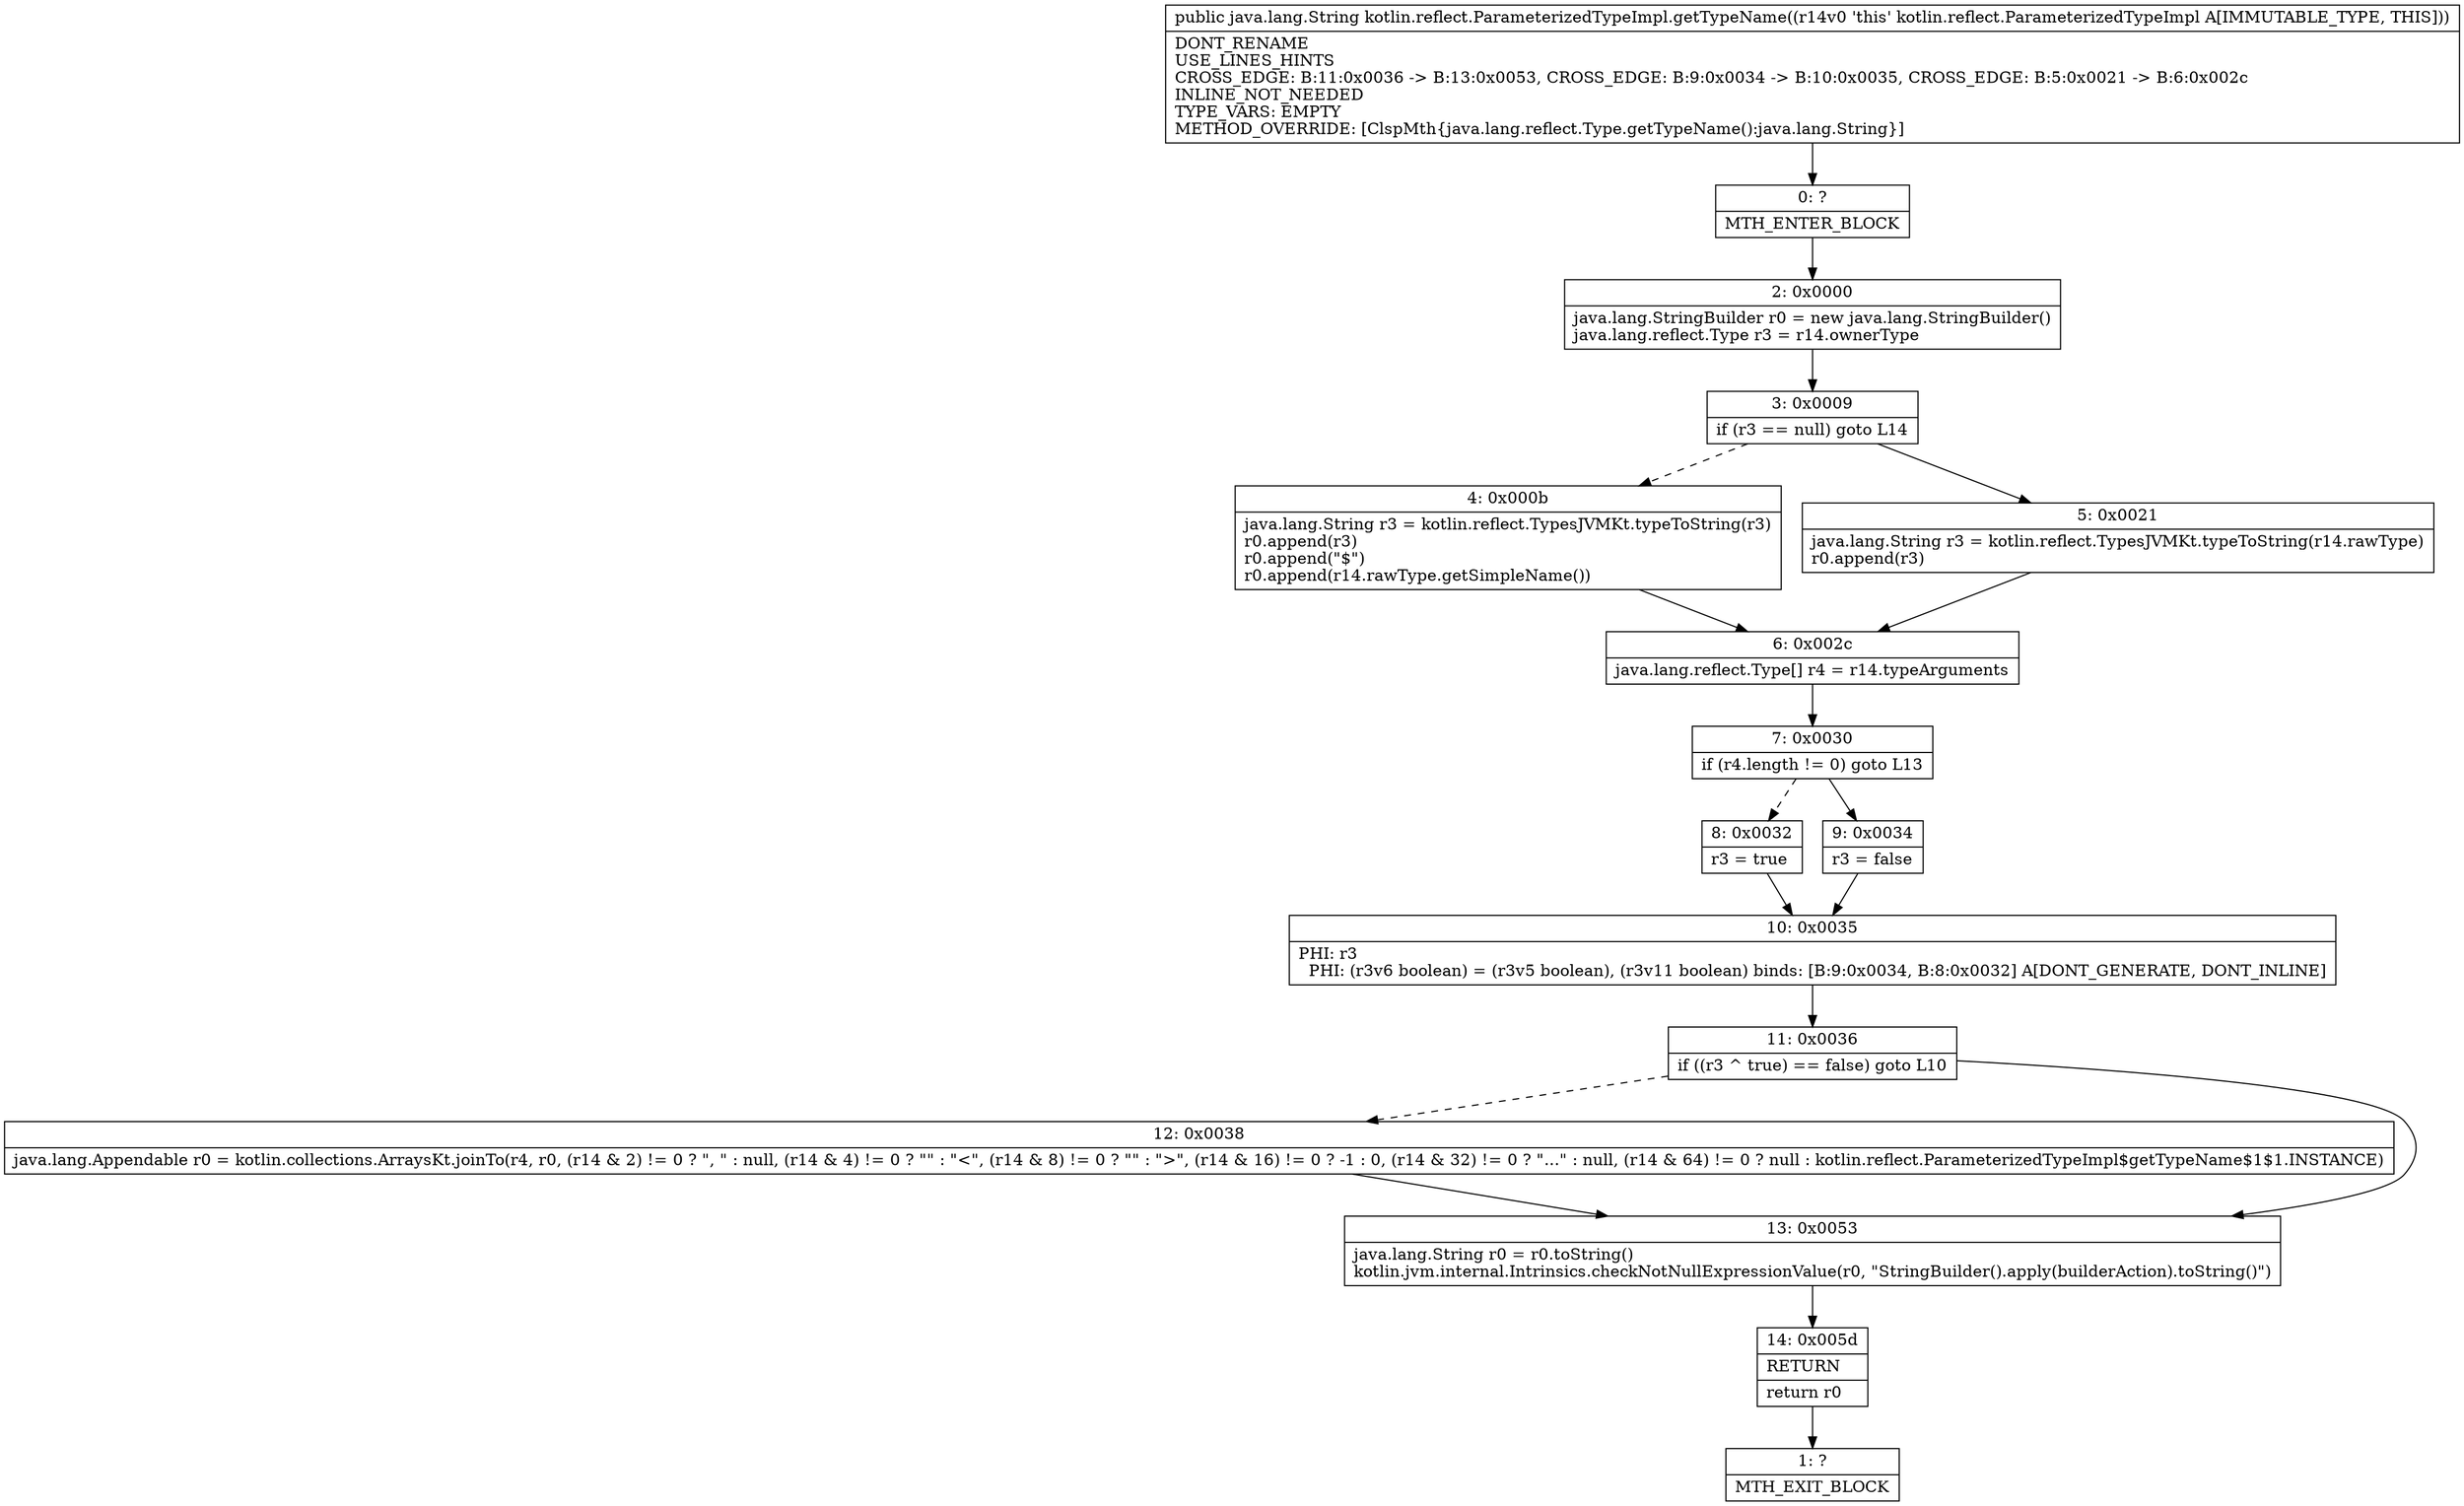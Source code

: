 digraph "CFG forkotlin.reflect.ParameterizedTypeImpl.getTypeName()Ljava\/lang\/String;" {
Node_0 [shape=record,label="{0\:\ ?|MTH_ENTER_BLOCK\l}"];
Node_2 [shape=record,label="{2\:\ 0x0000|java.lang.StringBuilder r0 = new java.lang.StringBuilder()\ljava.lang.reflect.Type r3 = r14.ownerType\l}"];
Node_3 [shape=record,label="{3\:\ 0x0009|if (r3 == null) goto L14\l}"];
Node_4 [shape=record,label="{4\:\ 0x000b|java.lang.String r3 = kotlin.reflect.TypesJVMKt.typeToString(r3)\lr0.append(r3)\lr0.append(\"$\")\lr0.append(r14.rawType.getSimpleName())\l}"];
Node_6 [shape=record,label="{6\:\ 0x002c|java.lang.reflect.Type[] r4 = r14.typeArguments\l}"];
Node_7 [shape=record,label="{7\:\ 0x0030|if (r4.length != 0) goto L13\l}"];
Node_8 [shape=record,label="{8\:\ 0x0032|r3 = true\l}"];
Node_10 [shape=record,label="{10\:\ 0x0035|PHI: r3 \l  PHI: (r3v6 boolean) = (r3v5 boolean), (r3v11 boolean) binds: [B:9:0x0034, B:8:0x0032] A[DONT_GENERATE, DONT_INLINE]\l}"];
Node_11 [shape=record,label="{11\:\ 0x0036|if ((r3 ^ true) == false) goto L10\l}"];
Node_12 [shape=record,label="{12\:\ 0x0038|java.lang.Appendable r0 = kotlin.collections.ArraysKt.joinTo(r4, r0, (r14 & 2) != 0 ? \", \" : null, (r14 & 4) != 0 ? \"\" : \"\<\", (r14 & 8) != 0 ? \"\" : \"\>\", (r14 & 16) != 0 ? \-1 : 0, (r14 & 32) != 0 ? \"...\" : null, (r14 & 64) != 0 ? null : kotlin.reflect.ParameterizedTypeImpl$getTypeName$1$1.INSTANCE)\l}"];
Node_13 [shape=record,label="{13\:\ 0x0053|java.lang.String r0 = r0.toString()\lkotlin.jvm.internal.Intrinsics.checkNotNullExpressionValue(r0, \"StringBuilder().apply(builderAction).toString()\")\l}"];
Node_14 [shape=record,label="{14\:\ 0x005d|RETURN\l|return r0\l}"];
Node_1 [shape=record,label="{1\:\ ?|MTH_EXIT_BLOCK\l}"];
Node_9 [shape=record,label="{9\:\ 0x0034|r3 = false\l}"];
Node_5 [shape=record,label="{5\:\ 0x0021|java.lang.String r3 = kotlin.reflect.TypesJVMKt.typeToString(r14.rawType)\lr0.append(r3)\l}"];
MethodNode[shape=record,label="{public java.lang.String kotlin.reflect.ParameterizedTypeImpl.getTypeName((r14v0 'this' kotlin.reflect.ParameterizedTypeImpl A[IMMUTABLE_TYPE, THIS]))  | DONT_RENAME\lUSE_LINES_HINTS\lCROSS_EDGE: B:11:0x0036 \-\> B:13:0x0053, CROSS_EDGE: B:9:0x0034 \-\> B:10:0x0035, CROSS_EDGE: B:5:0x0021 \-\> B:6:0x002c\lINLINE_NOT_NEEDED\lTYPE_VARS: EMPTY\lMETHOD_OVERRIDE: [ClspMth\{java.lang.reflect.Type.getTypeName():java.lang.String\}]\l}"];
MethodNode -> Node_0;Node_0 -> Node_2;
Node_2 -> Node_3;
Node_3 -> Node_4[style=dashed];
Node_3 -> Node_5;
Node_4 -> Node_6;
Node_6 -> Node_7;
Node_7 -> Node_8[style=dashed];
Node_7 -> Node_9;
Node_8 -> Node_10;
Node_10 -> Node_11;
Node_11 -> Node_12[style=dashed];
Node_11 -> Node_13;
Node_12 -> Node_13;
Node_13 -> Node_14;
Node_14 -> Node_1;
Node_9 -> Node_10;
Node_5 -> Node_6;
}


